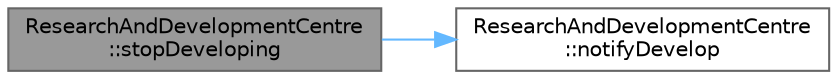 digraph "ResearchAndDevelopmentCentre::stopDeveloping"
{
 // LATEX_PDF_SIZE
  bgcolor="transparent";
  edge [fontname=Helvetica,fontsize=10,labelfontname=Helvetica,labelfontsize=10];
  node [fontname=Helvetica,fontsize=10,shape=box,height=0.2,width=0.4];
  rankdir="LR";
  Node1 [label="ResearchAndDevelopmentCentre\l::stopDeveloping",height=0.2,width=0.4,color="gray40", fillcolor="grey60", style="filled", fontcolor="black",tooltip=" "];
  Node1 -> Node2 [color="steelblue1",style="solid"];
  Node2 [label="ResearchAndDevelopmentCentre\l::notifyDevelop",height=0.2,width=0.4,color="grey40", fillcolor="white", style="filled",URL="$class_research_and_development_centre.html#a586bdddf08acd7d03f37b9eb5a213776",tooltip=" "];
}
